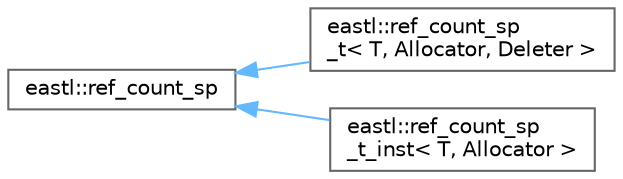 digraph "类继承关系图"
{
 // LATEX_PDF_SIZE
  bgcolor="transparent";
  edge [fontname=Helvetica,fontsize=10,labelfontname=Helvetica,labelfontsize=10];
  node [fontname=Helvetica,fontsize=10,shape=box,height=0.2,width=0.4];
  rankdir="LR";
  Node0 [id="Node000000",label="eastl::ref_count_sp",height=0.2,width=0.4,color="grey40", fillcolor="white", style="filled",URL="$structeastl_1_1ref__count__sp.html",tooltip=" "];
  Node0 -> Node1 [id="edge1011_Node000000_Node000001",dir="back",color="steelblue1",style="solid",tooltip=" "];
  Node1 [id="Node000001",label="eastl::ref_count_sp\l_t\< T, Allocator, Deleter \>",height=0.2,width=0.4,color="grey40", fillcolor="white", style="filled",URL="$classeastl_1_1ref__count__sp__t.html",tooltip=" "];
  Node0 -> Node2 [id="edge1012_Node000000_Node000002",dir="back",color="steelblue1",style="solid",tooltip=" "];
  Node2 [id="Node000002",label="eastl::ref_count_sp\l_t_inst\< T, Allocator \>",height=0.2,width=0.4,color="grey40", fillcolor="white", style="filled",URL="$classeastl_1_1ref__count__sp__t__inst.html",tooltip=" "];
}
